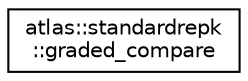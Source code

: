 digraph "Graphical Class Hierarchy"
{
  edge [fontname="Helvetica",fontsize="10",labelfontname="Helvetica",labelfontsize="10"];
  node [fontname="Helvetica",fontsize="10",shape=record];
  rankdir="LR";
  Node1 [label="atlas::standardrepk\l::graded_compare",height=0.2,width=0.4,color="black", fillcolor="white", style="filled",URL="$classatlas_1_1standardrepk_1_1graded__compare.html"];
}
